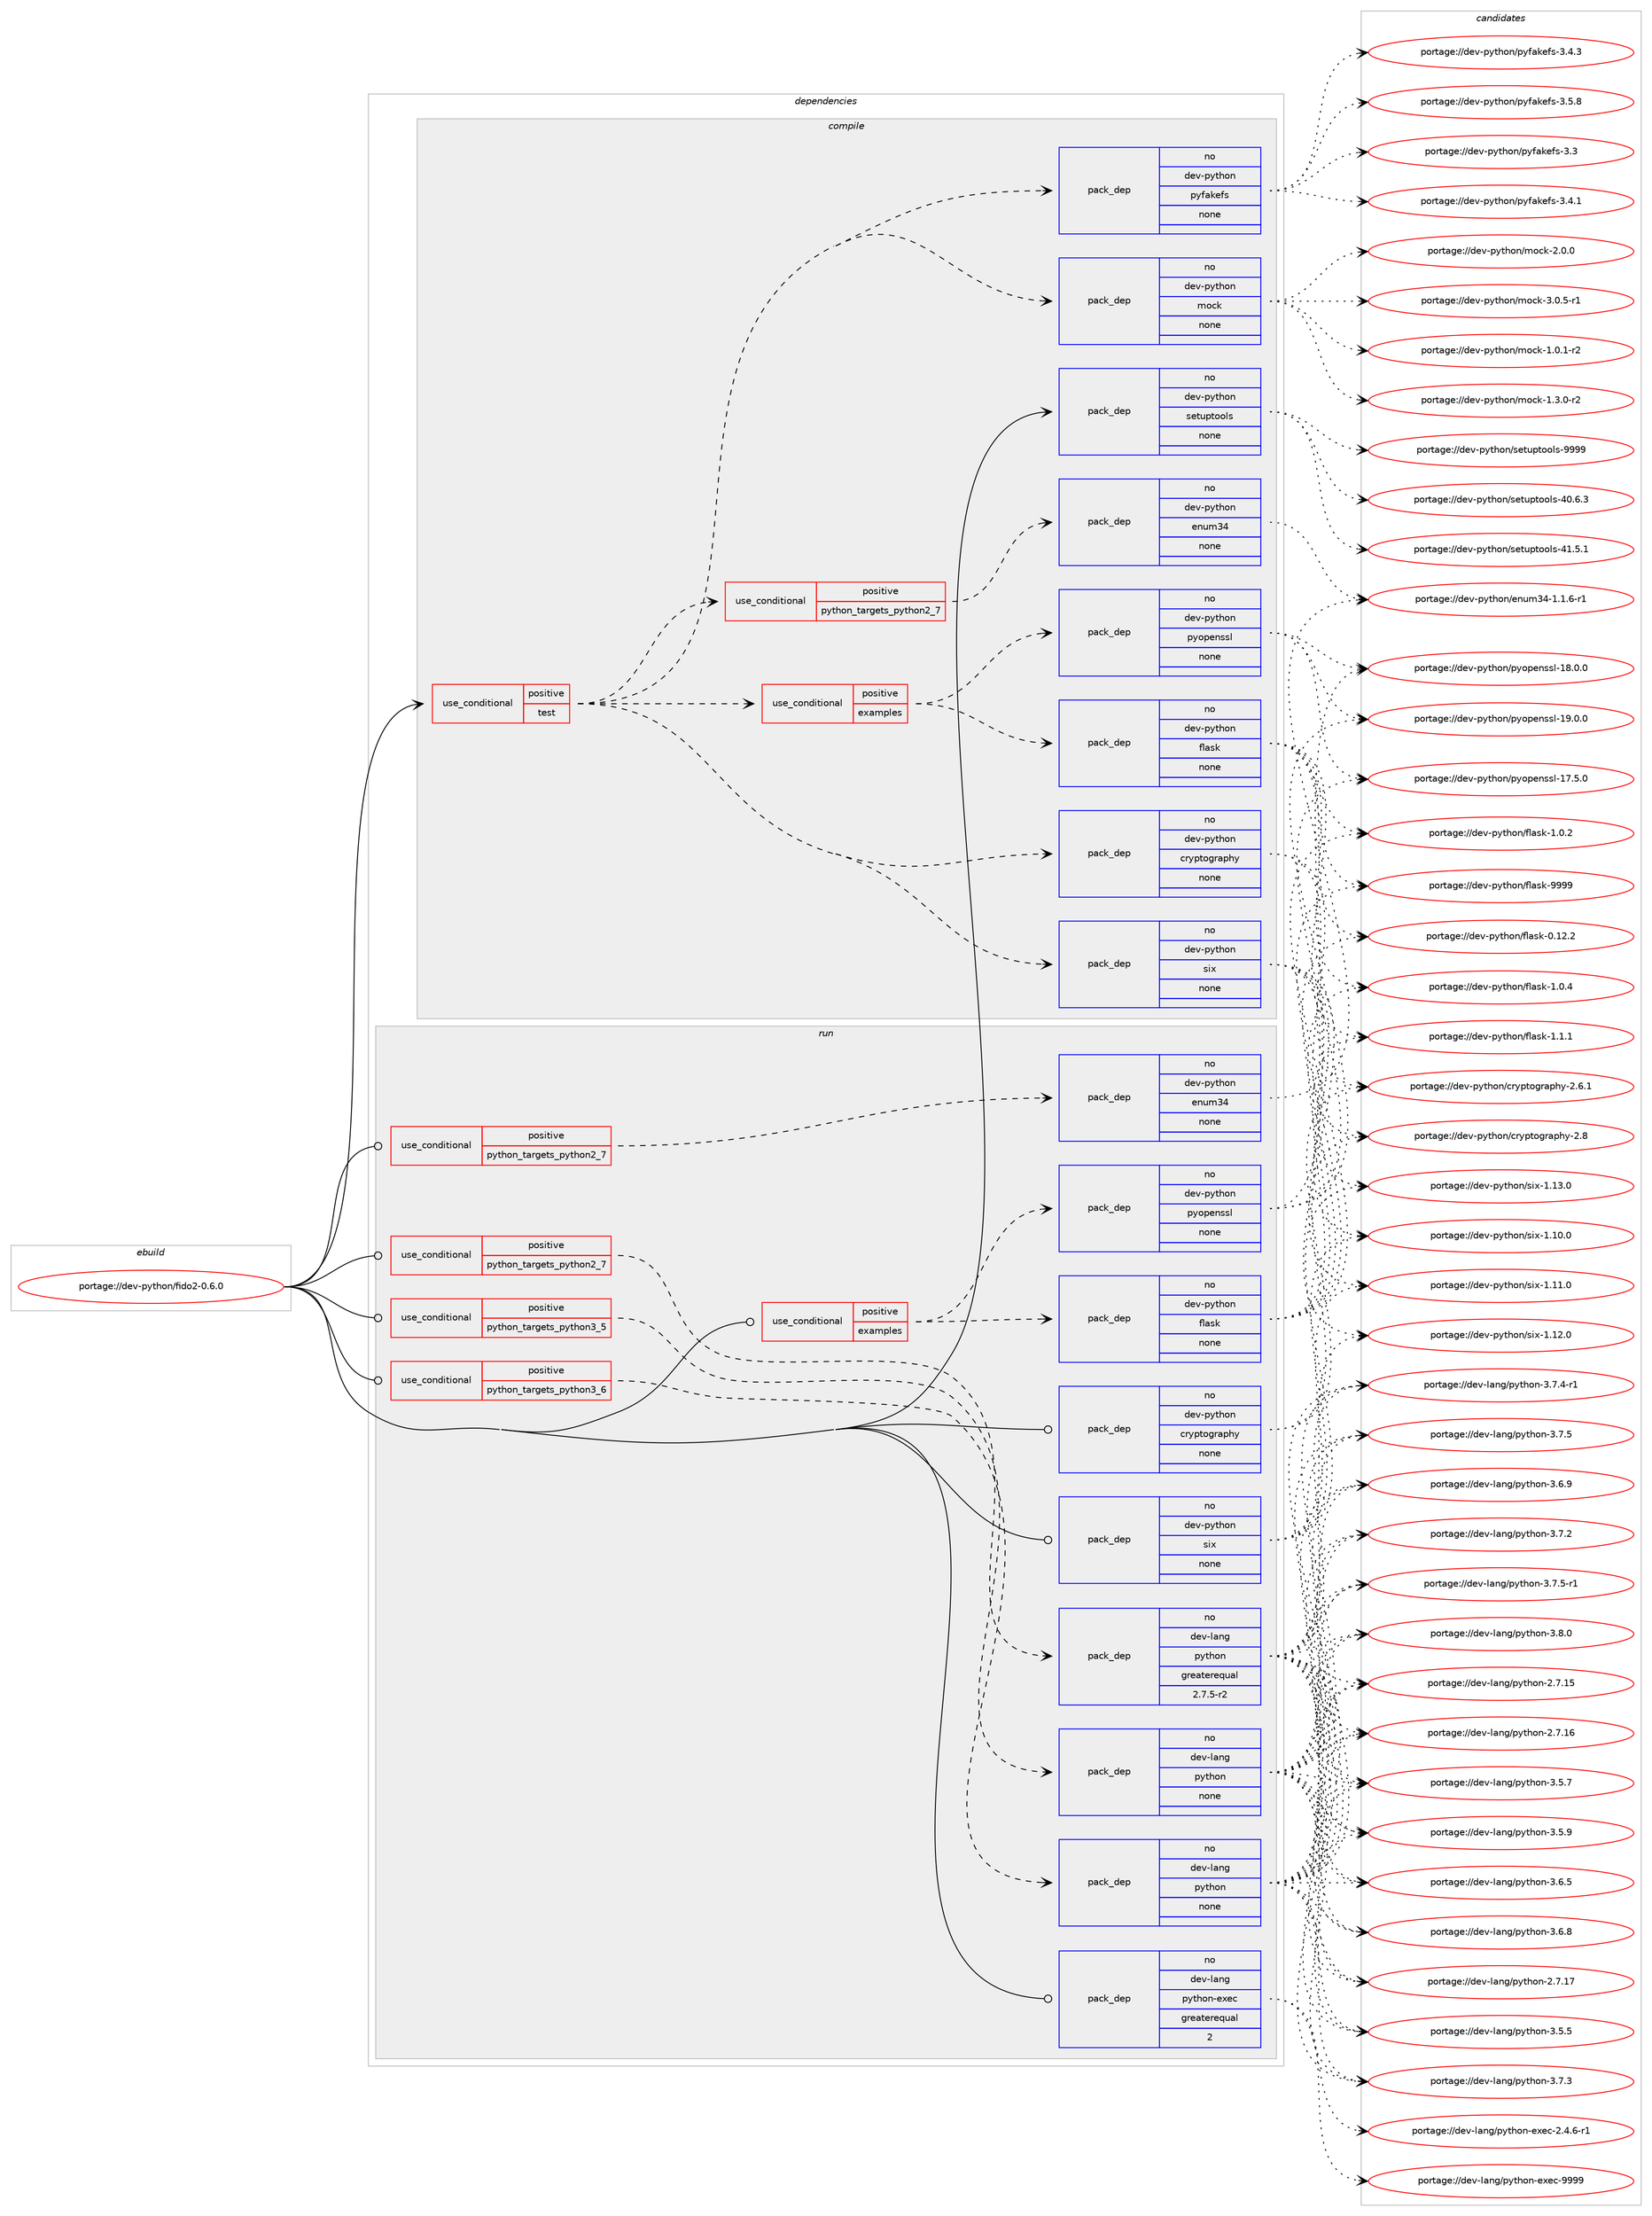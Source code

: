 digraph prolog {

# *************
# Graph options
# *************

newrank=true;
concentrate=true;
compound=true;
graph [rankdir=LR,fontname=Helvetica,fontsize=10,ranksep=1.5];#, ranksep=2.5, nodesep=0.2];
edge  [arrowhead=vee];
node  [fontname=Helvetica,fontsize=10];

# **********
# The ebuild
# **********

subgraph cluster_leftcol {
color=gray;
rank=same;
label=<<i>ebuild</i>>;
id [label="portage://dev-python/fido2-0.6.0", color=red, width=4, href="../dev-python/fido2-0.6.0.svg"];
}

# ****************
# The dependencies
# ****************

subgraph cluster_midcol {
color=gray;
label=<<i>dependencies</i>>;
subgraph cluster_compile {
fillcolor="#eeeeee";
style=filled;
label=<<i>compile</i>>;
subgraph cond28451 {
dependency138898 [label=<<TABLE BORDER="0" CELLBORDER="1" CELLSPACING="0" CELLPADDING="4"><TR><TD ROWSPAN="3" CELLPADDING="10">use_conditional</TD></TR><TR><TD>positive</TD></TR><TR><TD>test</TD></TR></TABLE>>, shape=none, color=red];
subgraph pack107129 {
dependency138899 [label=<<TABLE BORDER="0" CELLBORDER="1" CELLSPACING="0" CELLPADDING="4" WIDTH="220"><TR><TD ROWSPAN="6" CELLPADDING="30">pack_dep</TD></TR><TR><TD WIDTH="110">no</TD></TR><TR><TD>dev-python</TD></TR><TR><TD>six</TD></TR><TR><TD>none</TD></TR><TR><TD></TD></TR></TABLE>>, shape=none, color=blue];
}
dependency138898:e -> dependency138899:w [weight=20,style="dashed",arrowhead="vee"];
subgraph pack107130 {
dependency138900 [label=<<TABLE BORDER="0" CELLBORDER="1" CELLSPACING="0" CELLPADDING="4" WIDTH="220"><TR><TD ROWSPAN="6" CELLPADDING="30">pack_dep</TD></TR><TR><TD WIDTH="110">no</TD></TR><TR><TD>dev-python</TD></TR><TR><TD>cryptography</TD></TR><TR><TD>none</TD></TR><TR><TD></TD></TR></TABLE>>, shape=none, color=blue];
}
dependency138898:e -> dependency138900:w [weight=20,style="dashed",arrowhead="vee"];
subgraph cond28452 {
dependency138901 [label=<<TABLE BORDER="0" CELLBORDER="1" CELLSPACING="0" CELLPADDING="4"><TR><TD ROWSPAN="3" CELLPADDING="10">use_conditional</TD></TR><TR><TD>positive</TD></TR><TR><TD>python_targets_python2_7</TD></TR></TABLE>>, shape=none, color=red];
subgraph pack107131 {
dependency138902 [label=<<TABLE BORDER="0" CELLBORDER="1" CELLSPACING="0" CELLPADDING="4" WIDTH="220"><TR><TD ROWSPAN="6" CELLPADDING="30">pack_dep</TD></TR><TR><TD WIDTH="110">no</TD></TR><TR><TD>dev-python</TD></TR><TR><TD>enum34</TD></TR><TR><TD>none</TD></TR><TR><TD></TD></TR></TABLE>>, shape=none, color=blue];
}
dependency138901:e -> dependency138902:w [weight=20,style="dashed",arrowhead="vee"];
}
dependency138898:e -> dependency138901:w [weight=20,style="dashed",arrowhead="vee"];
subgraph cond28453 {
dependency138903 [label=<<TABLE BORDER="0" CELLBORDER="1" CELLSPACING="0" CELLPADDING="4"><TR><TD ROWSPAN="3" CELLPADDING="10">use_conditional</TD></TR><TR><TD>positive</TD></TR><TR><TD>examples</TD></TR></TABLE>>, shape=none, color=red];
subgraph pack107132 {
dependency138904 [label=<<TABLE BORDER="0" CELLBORDER="1" CELLSPACING="0" CELLPADDING="4" WIDTH="220"><TR><TD ROWSPAN="6" CELLPADDING="30">pack_dep</TD></TR><TR><TD WIDTH="110">no</TD></TR><TR><TD>dev-python</TD></TR><TR><TD>flask</TD></TR><TR><TD>none</TD></TR><TR><TD></TD></TR></TABLE>>, shape=none, color=blue];
}
dependency138903:e -> dependency138904:w [weight=20,style="dashed",arrowhead="vee"];
subgraph pack107133 {
dependency138905 [label=<<TABLE BORDER="0" CELLBORDER="1" CELLSPACING="0" CELLPADDING="4" WIDTH="220"><TR><TD ROWSPAN="6" CELLPADDING="30">pack_dep</TD></TR><TR><TD WIDTH="110">no</TD></TR><TR><TD>dev-python</TD></TR><TR><TD>pyopenssl</TD></TR><TR><TD>none</TD></TR><TR><TD></TD></TR></TABLE>>, shape=none, color=blue];
}
dependency138903:e -> dependency138905:w [weight=20,style="dashed",arrowhead="vee"];
}
dependency138898:e -> dependency138903:w [weight=20,style="dashed",arrowhead="vee"];
subgraph pack107134 {
dependency138906 [label=<<TABLE BORDER="0" CELLBORDER="1" CELLSPACING="0" CELLPADDING="4" WIDTH="220"><TR><TD ROWSPAN="6" CELLPADDING="30">pack_dep</TD></TR><TR><TD WIDTH="110">no</TD></TR><TR><TD>dev-python</TD></TR><TR><TD>mock</TD></TR><TR><TD>none</TD></TR><TR><TD></TD></TR></TABLE>>, shape=none, color=blue];
}
dependency138898:e -> dependency138906:w [weight=20,style="dashed",arrowhead="vee"];
subgraph pack107135 {
dependency138907 [label=<<TABLE BORDER="0" CELLBORDER="1" CELLSPACING="0" CELLPADDING="4" WIDTH="220"><TR><TD ROWSPAN="6" CELLPADDING="30">pack_dep</TD></TR><TR><TD WIDTH="110">no</TD></TR><TR><TD>dev-python</TD></TR><TR><TD>pyfakefs</TD></TR><TR><TD>none</TD></TR><TR><TD></TD></TR></TABLE>>, shape=none, color=blue];
}
dependency138898:e -> dependency138907:w [weight=20,style="dashed",arrowhead="vee"];
}
id:e -> dependency138898:w [weight=20,style="solid",arrowhead="vee"];
subgraph pack107136 {
dependency138908 [label=<<TABLE BORDER="0" CELLBORDER="1" CELLSPACING="0" CELLPADDING="4" WIDTH="220"><TR><TD ROWSPAN="6" CELLPADDING="30">pack_dep</TD></TR><TR><TD WIDTH="110">no</TD></TR><TR><TD>dev-python</TD></TR><TR><TD>setuptools</TD></TR><TR><TD>none</TD></TR><TR><TD></TD></TR></TABLE>>, shape=none, color=blue];
}
id:e -> dependency138908:w [weight=20,style="solid",arrowhead="vee"];
}
subgraph cluster_compileandrun {
fillcolor="#eeeeee";
style=filled;
label=<<i>compile and run</i>>;
}
subgraph cluster_run {
fillcolor="#eeeeee";
style=filled;
label=<<i>run</i>>;
subgraph cond28454 {
dependency138909 [label=<<TABLE BORDER="0" CELLBORDER="1" CELLSPACING="0" CELLPADDING="4"><TR><TD ROWSPAN="3" CELLPADDING="10">use_conditional</TD></TR><TR><TD>positive</TD></TR><TR><TD>examples</TD></TR></TABLE>>, shape=none, color=red];
subgraph pack107137 {
dependency138910 [label=<<TABLE BORDER="0" CELLBORDER="1" CELLSPACING="0" CELLPADDING="4" WIDTH="220"><TR><TD ROWSPAN="6" CELLPADDING="30">pack_dep</TD></TR><TR><TD WIDTH="110">no</TD></TR><TR><TD>dev-python</TD></TR><TR><TD>flask</TD></TR><TR><TD>none</TD></TR><TR><TD></TD></TR></TABLE>>, shape=none, color=blue];
}
dependency138909:e -> dependency138910:w [weight=20,style="dashed",arrowhead="vee"];
subgraph pack107138 {
dependency138911 [label=<<TABLE BORDER="0" CELLBORDER="1" CELLSPACING="0" CELLPADDING="4" WIDTH="220"><TR><TD ROWSPAN="6" CELLPADDING="30">pack_dep</TD></TR><TR><TD WIDTH="110">no</TD></TR><TR><TD>dev-python</TD></TR><TR><TD>pyopenssl</TD></TR><TR><TD>none</TD></TR><TR><TD></TD></TR></TABLE>>, shape=none, color=blue];
}
dependency138909:e -> dependency138911:w [weight=20,style="dashed",arrowhead="vee"];
}
id:e -> dependency138909:w [weight=20,style="solid",arrowhead="odot"];
subgraph cond28455 {
dependency138912 [label=<<TABLE BORDER="0" CELLBORDER="1" CELLSPACING="0" CELLPADDING="4"><TR><TD ROWSPAN="3" CELLPADDING="10">use_conditional</TD></TR><TR><TD>positive</TD></TR><TR><TD>python_targets_python2_7</TD></TR></TABLE>>, shape=none, color=red];
subgraph pack107139 {
dependency138913 [label=<<TABLE BORDER="0" CELLBORDER="1" CELLSPACING="0" CELLPADDING="4" WIDTH="220"><TR><TD ROWSPAN="6" CELLPADDING="30">pack_dep</TD></TR><TR><TD WIDTH="110">no</TD></TR><TR><TD>dev-lang</TD></TR><TR><TD>python</TD></TR><TR><TD>greaterequal</TD></TR><TR><TD>2.7.5-r2</TD></TR></TABLE>>, shape=none, color=blue];
}
dependency138912:e -> dependency138913:w [weight=20,style="dashed",arrowhead="vee"];
}
id:e -> dependency138912:w [weight=20,style="solid",arrowhead="odot"];
subgraph cond28456 {
dependency138914 [label=<<TABLE BORDER="0" CELLBORDER="1" CELLSPACING="0" CELLPADDING="4"><TR><TD ROWSPAN="3" CELLPADDING="10">use_conditional</TD></TR><TR><TD>positive</TD></TR><TR><TD>python_targets_python2_7</TD></TR></TABLE>>, shape=none, color=red];
subgraph pack107140 {
dependency138915 [label=<<TABLE BORDER="0" CELLBORDER="1" CELLSPACING="0" CELLPADDING="4" WIDTH="220"><TR><TD ROWSPAN="6" CELLPADDING="30">pack_dep</TD></TR><TR><TD WIDTH="110">no</TD></TR><TR><TD>dev-python</TD></TR><TR><TD>enum34</TD></TR><TR><TD>none</TD></TR><TR><TD></TD></TR></TABLE>>, shape=none, color=blue];
}
dependency138914:e -> dependency138915:w [weight=20,style="dashed",arrowhead="vee"];
}
id:e -> dependency138914:w [weight=20,style="solid",arrowhead="odot"];
subgraph cond28457 {
dependency138916 [label=<<TABLE BORDER="0" CELLBORDER="1" CELLSPACING="0" CELLPADDING="4"><TR><TD ROWSPAN="3" CELLPADDING="10">use_conditional</TD></TR><TR><TD>positive</TD></TR><TR><TD>python_targets_python3_5</TD></TR></TABLE>>, shape=none, color=red];
subgraph pack107141 {
dependency138917 [label=<<TABLE BORDER="0" CELLBORDER="1" CELLSPACING="0" CELLPADDING="4" WIDTH="220"><TR><TD ROWSPAN="6" CELLPADDING="30">pack_dep</TD></TR><TR><TD WIDTH="110">no</TD></TR><TR><TD>dev-lang</TD></TR><TR><TD>python</TD></TR><TR><TD>none</TD></TR><TR><TD></TD></TR></TABLE>>, shape=none, color=blue];
}
dependency138916:e -> dependency138917:w [weight=20,style="dashed",arrowhead="vee"];
}
id:e -> dependency138916:w [weight=20,style="solid",arrowhead="odot"];
subgraph cond28458 {
dependency138918 [label=<<TABLE BORDER="0" CELLBORDER="1" CELLSPACING="0" CELLPADDING="4"><TR><TD ROWSPAN="3" CELLPADDING="10">use_conditional</TD></TR><TR><TD>positive</TD></TR><TR><TD>python_targets_python3_6</TD></TR></TABLE>>, shape=none, color=red];
subgraph pack107142 {
dependency138919 [label=<<TABLE BORDER="0" CELLBORDER="1" CELLSPACING="0" CELLPADDING="4" WIDTH="220"><TR><TD ROWSPAN="6" CELLPADDING="30">pack_dep</TD></TR><TR><TD WIDTH="110">no</TD></TR><TR><TD>dev-lang</TD></TR><TR><TD>python</TD></TR><TR><TD>none</TD></TR><TR><TD></TD></TR></TABLE>>, shape=none, color=blue];
}
dependency138918:e -> dependency138919:w [weight=20,style="dashed",arrowhead="vee"];
}
id:e -> dependency138918:w [weight=20,style="solid",arrowhead="odot"];
subgraph pack107143 {
dependency138920 [label=<<TABLE BORDER="0" CELLBORDER="1" CELLSPACING="0" CELLPADDING="4" WIDTH="220"><TR><TD ROWSPAN="6" CELLPADDING="30">pack_dep</TD></TR><TR><TD WIDTH="110">no</TD></TR><TR><TD>dev-lang</TD></TR><TR><TD>python-exec</TD></TR><TR><TD>greaterequal</TD></TR><TR><TD>2</TD></TR></TABLE>>, shape=none, color=blue];
}
id:e -> dependency138920:w [weight=20,style="solid",arrowhead="odot"];
subgraph pack107144 {
dependency138921 [label=<<TABLE BORDER="0" CELLBORDER="1" CELLSPACING="0" CELLPADDING="4" WIDTH="220"><TR><TD ROWSPAN="6" CELLPADDING="30">pack_dep</TD></TR><TR><TD WIDTH="110">no</TD></TR><TR><TD>dev-python</TD></TR><TR><TD>cryptography</TD></TR><TR><TD>none</TD></TR><TR><TD></TD></TR></TABLE>>, shape=none, color=blue];
}
id:e -> dependency138921:w [weight=20,style="solid",arrowhead="odot"];
subgraph pack107145 {
dependency138922 [label=<<TABLE BORDER="0" CELLBORDER="1" CELLSPACING="0" CELLPADDING="4" WIDTH="220"><TR><TD ROWSPAN="6" CELLPADDING="30">pack_dep</TD></TR><TR><TD WIDTH="110">no</TD></TR><TR><TD>dev-python</TD></TR><TR><TD>six</TD></TR><TR><TD>none</TD></TR><TR><TD></TD></TR></TABLE>>, shape=none, color=blue];
}
id:e -> dependency138922:w [weight=20,style="solid",arrowhead="odot"];
}
}

# **************
# The candidates
# **************

subgraph cluster_choices {
rank=same;
color=gray;
label=<<i>candidates</i>>;

subgraph choice107129 {
color=black;
nodesep=1;
choiceportage100101118451121211161041111104711510512045494649484648 [label="portage://dev-python/six-1.10.0", color=red, width=4,href="../dev-python/six-1.10.0.svg"];
choiceportage100101118451121211161041111104711510512045494649494648 [label="portage://dev-python/six-1.11.0", color=red, width=4,href="../dev-python/six-1.11.0.svg"];
choiceportage100101118451121211161041111104711510512045494649504648 [label="portage://dev-python/six-1.12.0", color=red, width=4,href="../dev-python/six-1.12.0.svg"];
choiceportage100101118451121211161041111104711510512045494649514648 [label="portage://dev-python/six-1.13.0", color=red, width=4,href="../dev-python/six-1.13.0.svg"];
dependency138899:e -> choiceportage100101118451121211161041111104711510512045494649484648:w [style=dotted,weight="100"];
dependency138899:e -> choiceportage100101118451121211161041111104711510512045494649494648:w [style=dotted,weight="100"];
dependency138899:e -> choiceportage100101118451121211161041111104711510512045494649504648:w [style=dotted,weight="100"];
dependency138899:e -> choiceportage100101118451121211161041111104711510512045494649514648:w [style=dotted,weight="100"];
}
subgraph choice107130 {
color=black;
nodesep=1;
choiceportage10010111845112121116104111110479911412111211611110311497112104121455046544649 [label="portage://dev-python/cryptography-2.6.1", color=red, width=4,href="../dev-python/cryptography-2.6.1.svg"];
choiceportage1001011184511212111610411111047991141211121161111031149711210412145504656 [label="portage://dev-python/cryptography-2.8", color=red, width=4,href="../dev-python/cryptography-2.8.svg"];
dependency138900:e -> choiceportage10010111845112121116104111110479911412111211611110311497112104121455046544649:w [style=dotted,weight="100"];
dependency138900:e -> choiceportage1001011184511212111610411111047991141211121161111031149711210412145504656:w [style=dotted,weight="100"];
}
subgraph choice107131 {
color=black;
nodesep=1;
choiceportage100101118451121211161041111104710111011710951524549464946544511449 [label="portage://dev-python/enum34-1.1.6-r1", color=red, width=4,href="../dev-python/enum34-1.1.6-r1.svg"];
dependency138902:e -> choiceportage100101118451121211161041111104710111011710951524549464946544511449:w [style=dotted,weight="100"];
}
subgraph choice107132 {
color=black;
nodesep=1;
choiceportage10010111845112121116104111110471021089711510745484649504650 [label="portage://dev-python/flask-0.12.2", color=red, width=4,href="../dev-python/flask-0.12.2.svg"];
choiceportage100101118451121211161041111104710210897115107454946484650 [label="portage://dev-python/flask-1.0.2", color=red, width=4,href="../dev-python/flask-1.0.2.svg"];
choiceportage100101118451121211161041111104710210897115107454946484652 [label="portage://dev-python/flask-1.0.4", color=red, width=4,href="../dev-python/flask-1.0.4.svg"];
choiceportage100101118451121211161041111104710210897115107454946494649 [label="portage://dev-python/flask-1.1.1", color=red, width=4,href="../dev-python/flask-1.1.1.svg"];
choiceportage1001011184511212111610411111047102108971151074557575757 [label="portage://dev-python/flask-9999", color=red, width=4,href="../dev-python/flask-9999.svg"];
dependency138904:e -> choiceportage10010111845112121116104111110471021089711510745484649504650:w [style=dotted,weight="100"];
dependency138904:e -> choiceportage100101118451121211161041111104710210897115107454946484650:w [style=dotted,weight="100"];
dependency138904:e -> choiceportage100101118451121211161041111104710210897115107454946484652:w [style=dotted,weight="100"];
dependency138904:e -> choiceportage100101118451121211161041111104710210897115107454946494649:w [style=dotted,weight="100"];
dependency138904:e -> choiceportage1001011184511212111610411111047102108971151074557575757:w [style=dotted,weight="100"];
}
subgraph choice107133 {
color=black;
nodesep=1;
choiceportage100101118451121211161041111104711212111111210111011511510845495546534648 [label="portage://dev-python/pyopenssl-17.5.0", color=red, width=4,href="../dev-python/pyopenssl-17.5.0.svg"];
choiceportage100101118451121211161041111104711212111111210111011511510845495646484648 [label="portage://dev-python/pyopenssl-18.0.0", color=red, width=4,href="../dev-python/pyopenssl-18.0.0.svg"];
choiceportage100101118451121211161041111104711212111111210111011511510845495746484648 [label="portage://dev-python/pyopenssl-19.0.0", color=red, width=4,href="../dev-python/pyopenssl-19.0.0.svg"];
dependency138905:e -> choiceportage100101118451121211161041111104711212111111210111011511510845495546534648:w [style=dotted,weight="100"];
dependency138905:e -> choiceportage100101118451121211161041111104711212111111210111011511510845495646484648:w [style=dotted,weight="100"];
dependency138905:e -> choiceportage100101118451121211161041111104711212111111210111011511510845495746484648:w [style=dotted,weight="100"];
}
subgraph choice107134 {
color=black;
nodesep=1;
choiceportage1001011184511212111610411111047109111991074549464846494511450 [label="portage://dev-python/mock-1.0.1-r2", color=red, width=4,href="../dev-python/mock-1.0.1-r2.svg"];
choiceportage1001011184511212111610411111047109111991074549465146484511450 [label="portage://dev-python/mock-1.3.0-r2", color=red, width=4,href="../dev-python/mock-1.3.0-r2.svg"];
choiceportage100101118451121211161041111104710911199107455046484648 [label="portage://dev-python/mock-2.0.0", color=red, width=4,href="../dev-python/mock-2.0.0.svg"];
choiceportage1001011184511212111610411111047109111991074551464846534511449 [label="portage://dev-python/mock-3.0.5-r1", color=red, width=4,href="../dev-python/mock-3.0.5-r1.svg"];
dependency138906:e -> choiceportage1001011184511212111610411111047109111991074549464846494511450:w [style=dotted,weight="100"];
dependency138906:e -> choiceportage1001011184511212111610411111047109111991074549465146484511450:w [style=dotted,weight="100"];
dependency138906:e -> choiceportage100101118451121211161041111104710911199107455046484648:w [style=dotted,weight="100"];
dependency138906:e -> choiceportage1001011184511212111610411111047109111991074551464846534511449:w [style=dotted,weight="100"];
}
subgraph choice107135 {
color=black;
nodesep=1;
choiceportage10010111845112121116104111110471121211029710710110211545514651 [label="portage://dev-python/pyfakefs-3.3", color=red, width=4,href="../dev-python/pyfakefs-3.3.svg"];
choiceportage100101118451121211161041111104711212110297107101102115455146524649 [label="portage://dev-python/pyfakefs-3.4.1", color=red, width=4,href="../dev-python/pyfakefs-3.4.1.svg"];
choiceportage100101118451121211161041111104711212110297107101102115455146524651 [label="portage://dev-python/pyfakefs-3.4.3", color=red, width=4,href="../dev-python/pyfakefs-3.4.3.svg"];
choiceportage100101118451121211161041111104711212110297107101102115455146534656 [label="portage://dev-python/pyfakefs-3.5.8", color=red, width=4,href="../dev-python/pyfakefs-3.5.8.svg"];
dependency138907:e -> choiceportage10010111845112121116104111110471121211029710710110211545514651:w [style=dotted,weight="100"];
dependency138907:e -> choiceportage100101118451121211161041111104711212110297107101102115455146524649:w [style=dotted,weight="100"];
dependency138907:e -> choiceportage100101118451121211161041111104711212110297107101102115455146524651:w [style=dotted,weight="100"];
dependency138907:e -> choiceportage100101118451121211161041111104711212110297107101102115455146534656:w [style=dotted,weight="100"];
}
subgraph choice107136 {
color=black;
nodesep=1;
choiceportage100101118451121211161041111104711510111611711211611111110811545524846544651 [label="portage://dev-python/setuptools-40.6.3", color=red, width=4,href="../dev-python/setuptools-40.6.3.svg"];
choiceportage100101118451121211161041111104711510111611711211611111110811545524946534649 [label="portage://dev-python/setuptools-41.5.1", color=red, width=4,href="../dev-python/setuptools-41.5.1.svg"];
choiceportage10010111845112121116104111110471151011161171121161111111081154557575757 [label="portage://dev-python/setuptools-9999", color=red, width=4,href="../dev-python/setuptools-9999.svg"];
dependency138908:e -> choiceportage100101118451121211161041111104711510111611711211611111110811545524846544651:w [style=dotted,weight="100"];
dependency138908:e -> choiceportage100101118451121211161041111104711510111611711211611111110811545524946534649:w [style=dotted,weight="100"];
dependency138908:e -> choiceportage10010111845112121116104111110471151011161171121161111111081154557575757:w [style=dotted,weight="100"];
}
subgraph choice107137 {
color=black;
nodesep=1;
choiceportage10010111845112121116104111110471021089711510745484649504650 [label="portage://dev-python/flask-0.12.2", color=red, width=4,href="../dev-python/flask-0.12.2.svg"];
choiceportage100101118451121211161041111104710210897115107454946484650 [label="portage://dev-python/flask-1.0.2", color=red, width=4,href="../dev-python/flask-1.0.2.svg"];
choiceportage100101118451121211161041111104710210897115107454946484652 [label="portage://dev-python/flask-1.0.4", color=red, width=4,href="../dev-python/flask-1.0.4.svg"];
choiceportage100101118451121211161041111104710210897115107454946494649 [label="portage://dev-python/flask-1.1.1", color=red, width=4,href="../dev-python/flask-1.1.1.svg"];
choiceportage1001011184511212111610411111047102108971151074557575757 [label="portage://dev-python/flask-9999", color=red, width=4,href="../dev-python/flask-9999.svg"];
dependency138910:e -> choiceportage10010111845112121116104111110471021089711510745484649504650:w [style=dotted,weight="100"];
dependency138910:e -> choiceportage100101118451121211161041111104710210897115107454946484650:w [style=dotted,weight="100"];
dependency138910:e -> choiceportage100101118451121211161041111104710210897115107454946484652:w [style=dotted,weight="100"];
dependency138910:e -> choiceportage100101118451121211161041111104710210897115107454946494649:w [style=dotted,weight="100"];
dependency138910:e -> choiceportage1001011184511212111610411111047102108971151074557575757:w [style=dotted,weight="100"];
}
subgraph choice107138 {
color=black;
nodesep=1;
choiceportage100101118451121211161041111104711212111111210111011511510845495546534648 [label="portage://dev-python/pyopenssl-17.5.0", color=red, width=4,href="../dev-python/pyopenssl-17.5.0.svg"];
choiceportage100101118451121211161041111104711212111111210111011511510845495646484648 [label="portage://dev-python/pyopenssl-18.0.0", color=red, width=4,href="../dev-python/pyopenssl-18.0.0.svg"];
choiceportage100101118451121211161041111104711212111111210111011511510845495746484648 [label="portage://dev-python/pyopenssl-19.0.0", color=red, width=4,href="../dev-python/pyopenssl-19.0.0.svg"];
dependency138911:e -> choiceportage100101118451121211161041111104711212111111210111011511510845495546534648:w [style=dotted,weight="100"];
dependency138911:e -> choiceportage100101118451121211161041111104711212111111210111011511510845495646484648:w [style=dotted,weight="100"];
dependency138911:e -> choiceportage100101118451121211161041111104711212111111210111011511510845495746484648:w [style=dotted,weight="100"];
}
subgraph choice107139 {
color=black;
nodesep=1;
choiceportage10010111845108971101034711212111610411111045504655464953 [label="portage://dev-lang/python-2.7.15", color=red, width=4,href="../dev-lang/python-2.7.15.svg"];
choiceportage10010111845108971101034711212111610411111045504655464954 [label="portage://dev-lang/python-2.7.16", color=red, width=4,href="../dev-lang/python-2.7.16.svg"];
choiceportage10010111845108971101034711212111610411111045504655464955 [label="portage://dev-lang/python-2.7.17", color=red, width=4,href="../dev-lang/python-2.7.17.svg"];
choiceportage100101118451089711010347112121116104111110455146534653 [label="portage://dev-lang/python-3.5.5", color=red, width=4,href="../dev-lang/python-3.5.5.svg"];
choiceportage100101118451089711010347112121116104111110455146534655 [label="portage://dev-lang/python-3.5.7", color=red, width=4,href="../dev-lang/python-3.5.7.svg"];
choiceportage100101118451089711010347112121116104111110455146534657 [label="portage://dev-lang/python-3.5.9", color=red, width=4,href="../dev-lang/python-3.5.9.svg"];
choiceportage100101118451089711010347112121116104111110455146544653 [label="portage://dev-lang/python-3.6.5", color=red, width=4,href="../dev-lang/python-3.6.5.svg"];
choiceportage100101118451089711010347112121116104111110455146544656 [label="portage://dev-lang/python-3.6.8", color=red, width=4,href="../dev-lang/python-3.6.8.svg"];
choiceportage100101118451089711010347112121116104111110455146544657 [label="portage://dev-lang/python-3.6.9", color=red, width=4,href="../dev-lang/python-3.6.9.svg"];
choiceportage100101118451089711010347112121116104111110455146554650 [label="portage://dev-lang/python-3.7.2", color=red, width=4,href="../dev-lang/python-3.7.2.svg"];
choiceportage100101118451089711010347112121116104111110455146554651 [label="portage://dev-lang/python-3.7.3", color=red, width=4,href="../dev-lang/python-3.7.3.svg"];
choiceportage1001011184510897110103471121211161041111104551465546524511449 [label="portage://dev-lang/python-3.7.4-r1", color=red, width=4,href="../dev-lang/python-3.7.4-r1.svg"];
choiceportage100101118451089711010347112121116104111110455146554653 [label="portage://dev-lang/python-3.7.5", color=red, width=4,href="../dev-lang/python-3.7.5.svg"];
choiceportage1001011184510897110103471121211161041111104551465546534511449 [label="portage://dev-lang/python-3.7.5-r1", color=red, width=4,href="../dev-lang/python-3.7.5-r1.svg"];
choiceportage100101118451089711010347112121116104111110455146564648 [label="portage://dev-lang/python-3.8.0", color=red, width=4,href="../dev-lang/python-3.8.0.svg"];
dependency138913:e -> choiceportage10010111845108971101034711212111610411111045504655464953:w [style=dotted,weight="100"];
dependency138913:e -> choiceportage10010111845108971101034711212111610411111045504655464954:w [style=dotted,weight="100"];
dependency138913:e -> choiceportage10010111845108971101034711212111610411111045504655464955:w [style=dotted,weight="100"];
dependency138913:e -> choiceportage100101118451089711010347112121116104111110455146534653:w [style=dotted,weight="100"];
dependency138913:e -> choiceportage100101118451089711010347112121116104111110455146534655:w [style=dotted,weight="100"];
dependency138913:e -> choiceportage100101118451089711010347112121116104111110455146534657:w [style=dotted,weight="100"];
dependency138913:e -> choiceportage100101118451089711010347112121116104111110455146544653:w [style=dotted,weight="100"];
dependency138913:e -> choiceportage100101118451089711010347112121116104111110455146544656:w [style=dotted,weight="100"];
dependency138913:e -> choiceportage100101118451089711010347112121116104111110455146544657:w [style=dotted,weight="100"];
dependency138913:e -> choiceportage100101118451089711010347112121116104111110455146554650:w [style=dotted,weight="100"];
dependency138913:e -> choiceportage100101118451089711010347112121116104111110455146554651:w [style=dotted,weight="100"];
dependency138913:e -> choiceportage1001011184510897110103471121211161041111104551465546524511449:w [style=dotted,weight="100"];
dependency138913:e -> choiceportage100101118451089711010347112121116104111110455146554653:w [style=dotted,weight="100"];
dependency138913:e -> choiceportage1001011184510897110103471121211161041111104551465546534511449:w [style=dotted,weight="100"];
dependency138913:e -> choiceportage100101118451089711010347112121116104111110455146564648:w [style=dotted,weight="100"];
}
subgraph choice107140 {
color=black;
nodesep=1;
choiceportage100101118451121211161041111104710111011710951524549464946544511449 [label="portage://dev-python/enum34-1.1.6-r1", color=red, width=4,href="../dev-python/enum34-1.1.6-r1.svg"];
dependency138915:e -> choiceportage100101118451121211161041111104710111011710951524549464946544511449:w [style=dotted,weight="100"];
}
subgraph choice107141 {
color=black;
nodesep=1;
choiceportage10010111845108971101034711212111610411111045504655464953 [label="portage://dev-lang/python-2.7.15", color=red, width=4,href="../dev-lang/python-2.7.15.svg"];
choiceportage10010111845108971101034711212111610411111045504655464954 [label="portage://dev-lang/python-2.7.16", color=red, width=4,href="../dev-lang/python-2.7.16.svg"];
choiceportage10010111845108971101034711212111610411111045504655464955 [label="portage://dev-lang/python-2.7.17", color=red, width=4,href="../dev-lang/python-2.7.17.svg"];
choiceportage100101118451089711010347112121116104111110455146534653 [label="portage://dev-lang/python-3.5.5", color=red, width=4,href="../dev-lang/python-3.5.5.svg"];
choiceportage100101118451089711010347112121116104111110455146534655 [label="portage://dev-lang/python-3.5.7", color=red, width=4,href="../dev-lang/python-3.5.7.svg"];
choiceportage100101118451089711010347112121116104111110455146534657 [label="portage://dev-lang/python-3.5.9", color=red, width=4,href="../dev-lang/python-3.5.9.svg"];
choiceportage100101118451089711010347112121116104111110455146544653 [label="portage://dev-lang/python-3.6.5", color=red, width=4,href="../dev-lang/python-3.6.5.svg"];
choiceportage100101118451089711010347112121116104111110455146544656 [label="portage://dev-lang/python-3.6.8", color=red, width=4,href="../dev-lang/python-3.6.8.svg"];
choiceportage100101118451089711010347112121116104111110455146544657 [label="portage://dev-lang/python-3.6.9", color=red, width=4,href="../dev-lang/python-3.6.9.svg"];
choiceportage100101118451089711010347112121116104111110455146554650 [label="portage://dev-lang/python-3.7.2", color=red, width=4,href="../dev-lang/python-3.7.2.svg"];
choiceportage100101118451089711010347112121116104111110455146554651 [label="portage://dev-lang/python-3.7.3", color=red, width=4,href="../dev-lang/python-3.7.3.svg"];
choiceportage1001011184510897110103471121211161041111104551465546524511449 [label="portage://dev-lang/python-3.7.4-r1", color=red, width=4,href="../dev-lang/python-3.7.4-r1.svg"];
choiceportage100101118451089711010347112121116104111110455146554653 [label="portage://dev-lang/python-3.7.5", color=red, width=4,href="../dev-lang/python-3.7.5.svg"];
choiceportage1001011184510897110103471121211161041111104551465546534511449 [label="portage://dev-lang/python-3.7.5-r1", color=red, width=4,href="../dev-lang/python-3.7.5-r1.svg"];
choiceportage100101118451089711010347112121116104111110455146564648 [label="portage://dev-lang/python-3.8.0", color=red, width=4,href="../dev-lang/python-3.8.0.svg"];
dependency138917:e -> choiceportage10010111845108971101034711212111610411111045504655464953:w [style=dotted,weight="100"];
dependency138917:e -> choiceportage10010111845108971101034711212111610411111045504655464954:w [style=dotted,weight="100"];
dependency138917:e -> choiceportage10010111845108971101034711212111610411111045504655464955:w [style=dotted,weight="100"];
dependency138917:e -> choiceportage100101118451089711010347112121116104111110455146534653:w [style=dotted,weight="100"];
dependency138917:e -> choiceportage100101118451089711010347112121116104111110455146534655:w [style=dotted,weight="100"];
dependency138917:e -> choiceportage100101118451089711010347112121116104111110455146534657:w [style=dotted,weight="100"];
dependency138917:e -> choiceportage100101118451089711010347112121116104111110455146544653:w [style=dotted,weight="100"];
dependency138917:e -> choiceportage100101118451089711010347112121116104111110455146544656:w [style=dotted,weight="100"];
dependency138917:e -> choiceportage100101118451089711010347112121116104111110455146544657:w [style=dotted,weight="100"];
dependency138917:e -> choiceportage100101118451089711010347112121116104111110455146554650:w [style=dotted,weight="100"];
dependency138917:e -> choiceportage100101118451089711010347112121116104111110455146554651:w [style=dotted,weight="100"];
dependency138917:e -> choiceportage1001011184510897110103471121211161041111104551465546524511449:w [style=dotted,weight="100"];
dependency138917:e -> choiceportage100101118451089711010347112121116104111110455146554653:w [style=dotted,weight="100"];
dependency138917:e -> choiceportage1001011184510897110103471121211161041111104551465546534511449:w [style=dotted,weight="100"];
dependency138917:e -> choiceportage100101118451089711010347112121116104111110455146564648:w [style=dotted,weight="100"];
}
subgraph choice107142 {
color=black;
nodesep=1;
choiceportage10010111845108971101034711212111610411111045504655464953 [label="portage://dev-lang/python-2.7.15", color=red, width=4,href="../dev-lang/python-2.7.15.svg"];
choiceportage10010111845108971101034711212111610411111045504655464954 [label="portage://dev-lang/python-2.7.16", color=red, width=4,href="../dev-lang/python-2.7.16.svg"];
choiceportage10010111845108971101034711212111610411111045504655464955 [label="portage://dev-lang/python-2.7.17", color=red, width=4,href="../dev-lang/python-2.7.17.svg"];
choiceportage100101118451089711010347112121116104111110455146534653 [label="portage://dev-lang/python-3.5.5", color=red, width=4,href="../dev-lang/python-3.5.5.svg"];
choiceportage100101118451089711010347112121116104111110455146534655 [label="portage://dev-lang/python-3.5.7", color=red, width=4,href="../dev-lang/python-3.5.7.svg"];
choiceportage100101118451089711010347112121116104111110455146534657 [label="portage://dev-lang/python-3.5.9", color=red, width=4,href="../dev-lang/python-3.5.9.svg"];
choiceportage100101118451089711010347112121116104111110455146544653 [label="portage://dev-lang/python-3.6.5", color=red, width=4,href="../dev-lang/python-3.6.5.svg"];
choiceportage100101118451089711010347112121116104111110455146544656 [label="portage://dev-lang/python-3.6.8", color=red, width=4,href="../dev-lang/python-3.6.8.svg"];
choiceportage100101118451089711010347112121116104111110455146544657 [label="portage://dev-lang/python-3.6.9", color=red, width=4,href="../dev-lang/python-3.6.9.svg"];
choiceportage100101118451089711010347112121116104111110455146554650 [label="portage://dev-lang/python-3.7.2", color=red, width=4,href="../dev-lang/python-3.7.2.svg"];
choiceportage100101118451089711010347112121116104111110455146554651 [label="portage://dev-lang/python-3.7.3", color=red, width=4,href="../dev-lang/python-3.7.3.svg"];
choiceportage1001011184510897110103471121211161041111104551465546524511449 [label="portage://dev-lang/python-3.7.4-r1", color=red, width=4,href="../dev-lang/python-3.7.4-r1.svg"];
choiceportage100101118451089711010347112121116104111110455146554653 [label="portage://dev-lang/python-3.7.5", color=red, width=4,href="../dev-lang/python-3.7.5.svg"];
choiceportage1001011184510897110103471121211161041111104551465546534511449 [label="portage://dev-lang/python-3.7.5-r1", color=red, width=4,href="../dev-lang/python-3.7.5-r1.svg"];
choiceportage100101118451089711010347112121116104111110455146564648 [label="portage://dev-lang/python-3.8.0", color=red, width=4,href="../dev-lang/python-3.8.0.svg"];
dependency138919:e -> choiceportage10010111845108971101034711212111610411111045504655464953:w [style=dotted,weight="100"];
dependency138919:e -> choiceportage10010111845108971101034711212111610411111045504655464954:w [style=dotted,weight="100"];
dependency138919:e -> choiceportage10010111845108971101034711212111610411111045504655464955:w [style=dotted,weight="100"];
dependency138919:e -> choiceportage100101118451089711010347112121116104111110455146534653:w [style=dotted,weight="100"];
dependency138919:e -> choiceportage100101118451089711010347112121116104111110455146534655:w [style=dotted,weight="100"];
dependency138919:e -> choiceportage100101118451089711010347112121116104111110455146534657:w [style=dotted,weight="100"];
dependency138919:e -> choiceportage100101118451089711010347112121116104111110455146544653:w [style=dotted,weight="100"];
dependency138919:e -> choiceportage100101118451089711010347112121116104111110455146544656:w [style=dotted,weight="100"];
dependency138919:e -> choiceportage100101118451089711010347112121116104111110455146544657:w [style=dotted,weight="100"];
dependency138919:e -> choiceportage100101118451089711010347112121116104111110455146554650:w [style=dotted,weight="100"];
dependency138919:e -> choiceportage100101118451089711010347112121116104111110455146554651:w [style=dotted,weight="100"];
dependency138919:e -> choiceportage1001011184510897110103471121211161041111104551465546524511449:w [style=dotted,weight="100"];
dependency138919:e -> choiceportage100101118451089711010347112121116104111110455146554653:w [style=dotted,weight="100"];
dependency138919:e -> choiceportage1001011184510897110103471121211161041111104551465546534511449:w [style=dotted,weight="100"];
dependency138919:e -> choiceportage100101118451089711010347112121116104111110455146564648:w [style=dotted,weight="100"];
}
subgraph choice107143 {
color=black;
nodesep=1;
choiceportage10010111845108971101034711212111610411111045101120101994550465246544511449 [label="portage://dev-lang/python-exec-2.4.6-r1", color=red, width=4,href="../dev-lang/python-exec-2.4.6-r1.svg"];
choiceportage10010111845108971101034711212111610411111045101120101994557575757 [label="portage://dev-lang/python-exec-9999", color=red, width=4,href="../dev-lang/python-exec-9999.svg"];
dependency138920:e -> choiceportage10010111845108971101034711212111610411111045101120101994550465246544511449:w [style=dotted,weight="100"];
dependency138920:e -> choiceportage10010111845108971101034711212111610411111045101120101994557575757:w [style=dotted,weight="100"];
}
subgraph choice107144 {
color=black;
nodesep=1;
choiceportage10010111845112121116104111110479911412111211611110311497112104121455046544649 [label="portage://dev-python/cryptography-2.6.1", color=red, width=4,href="../dev-python/cryptography-2.6.1.svg"];
choiceportage1001011184511212111610411111047991141211121161111031149711210412145504656 [label="portage://dev-python/cryptography-2.8", color=red, width=4,href="../dev-python/cryptography-2.8.svg"];
dependency138921:e -> choiceportage10010111845112121116104111110479911412111211611110311497112104121455046544649:w [style=dotted,weight="100"];
dependency138921:e -> choiceportage1001011184511212111610411111047991141211121161111031149711210412145504656:w [style=dotted,weight="100"];
}
subgraph choice107145 {
color=black;
nodesep=1;
choiceportage100101118451121211161041111104711510512045494649484648 [label="portage://dev-python/six-1.10.0", color=red, width=4,href="../dev-python/six-1.10.0.svg"];
choiceportage100101118451121211161041111104711510512045494649494648 [label="portage://dev-python/six-1.11.0", color=red, width=4,href="../dev-python/six-1.11.0.svg"];
choiceportage100101118451121211161041111104711510512045494649504648 [label="portage://dev-python/six-1.12.0", color=red, width=4,href="../dev-python/six-1.12.0.svg"];
choiceportage100101118451121211161041111104711510512045494649514648 [label="portage://dev-python/six-1.13.0", color=red, width=4,href="../dev-python/six-1.13.0.svg"];
dependency138922:e -> choiceportage100101118451121211161041111104711510512045494649484648:w [style=dotted,weight="100"];
dependency138922:e -> choiceportage100101118451121211161041111104711510512045494649494648:w [style=dotted,weight="100"];
dependency138922:e -> choiceportage100101118451121211161041111104711510512045494649504648:w [style=dotted,weight="100"];
dependency138922:e -> choiceportage100101118451121211161041111104711510512045494649514648:w [style=dotted,weight="100"];
}
}

}
